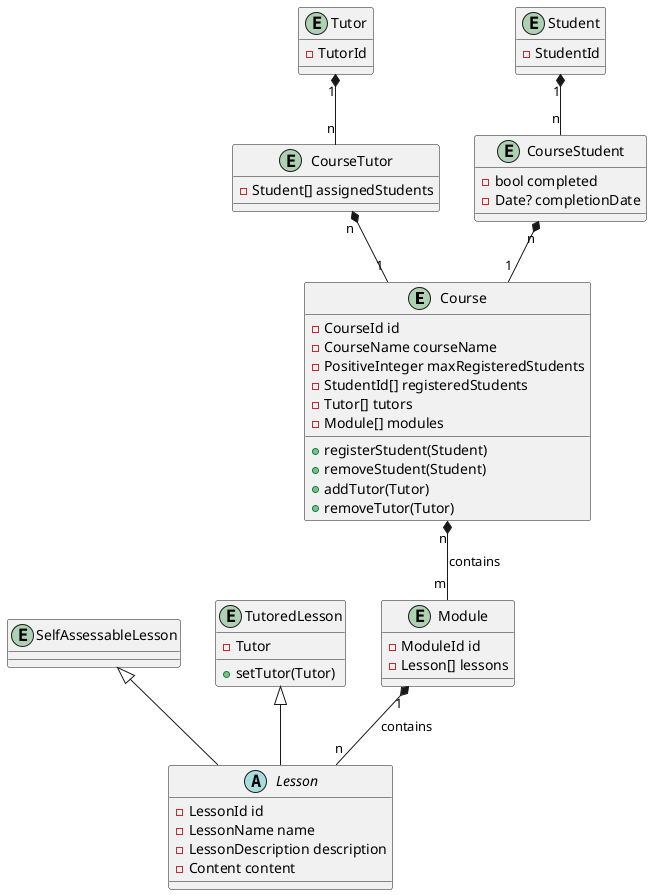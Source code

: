 @startuml

entity Course {
  - CourseId id
  - CourseName courseName
  - PositiveInteger maxRegisteredStudents
  - StudentId[] registeredStudents
  - Tutor[] tutors
  - Module[] modules
  + registerStudent(Student)
  + removeStudent(Student)
  + addTutor(Tutor)
  + removeTutor(Tutor)
}

entity CourseTutor {
    - Student[] assignedStudents
}

entity CourseStudent {
    - bool completed
    - Date? completionDate
}

entity Module {
  - ModuleId id
  - Lesson[] lessons
}

abstract Lesson {
  - LessonId id
  - LessonName name
  - LessonDescription description
  - Content content
}

entity SelfAssessableLesson {

}

entity TutoredLesson {
  - Tutor
  + setTutor(Tutor)
}

entity Student {
  - StudentId
}
entity Tutor {
  - TutorId
}

SelfAssessableLesson <|-- Lesson
TutoredLesson <|-- Lesson

Course "n" *-- "m" Module: contains
Module "1" *-- "n" Lesson: contains

Student "1" *-- "n" CourseStudent
CourseStudent "n" *-- "1" Course

Tutor "1" *-- "n" CourseTutor
CourseTutor "n" *-- "1" Course


@enduml

